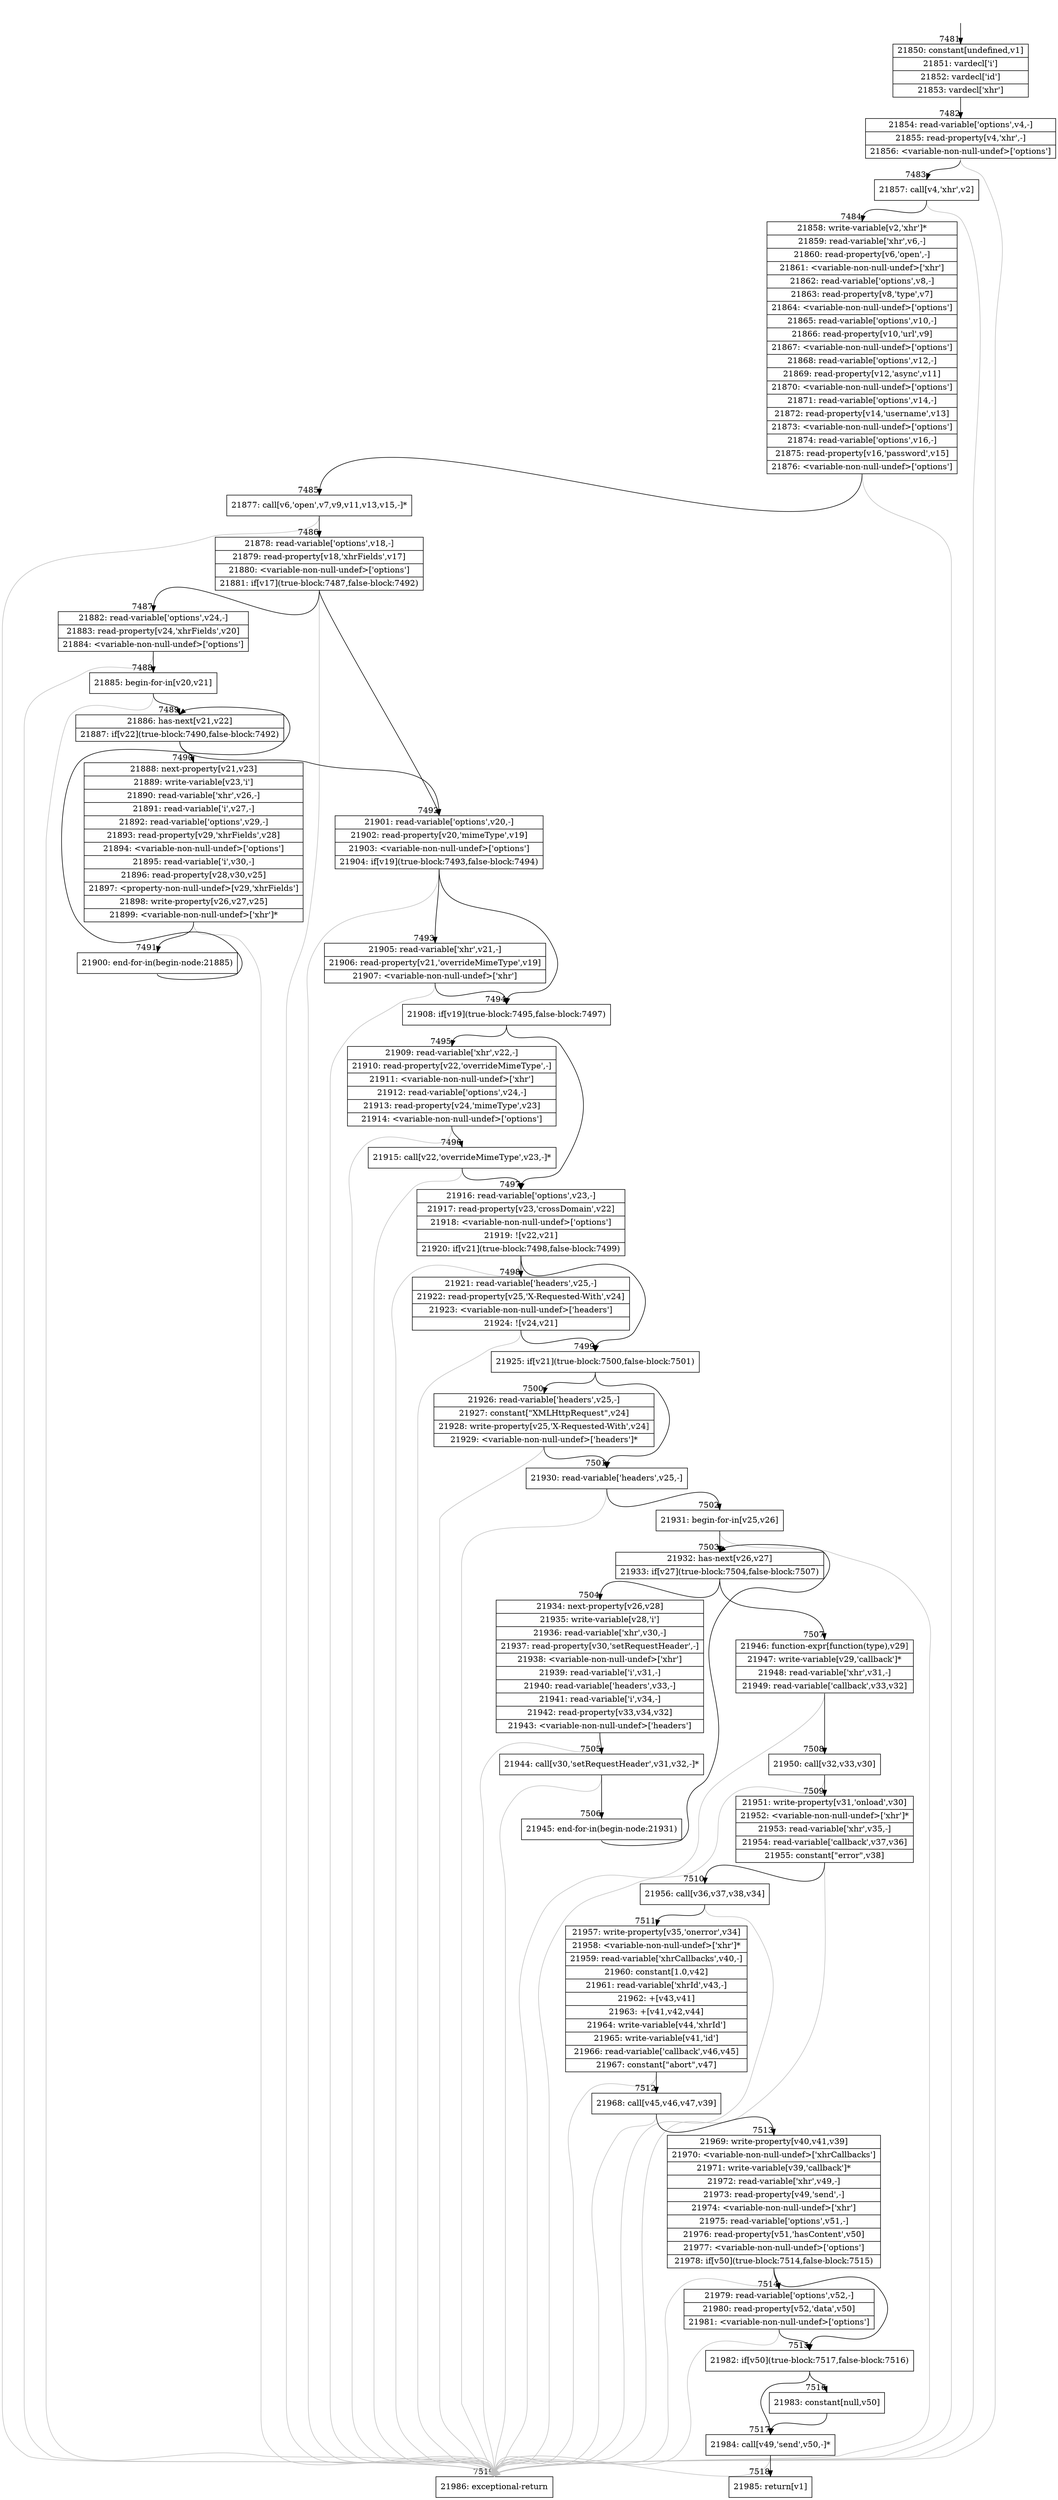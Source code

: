 digraph {
rankdir="TD"
BB_entry482[shape=none,label=""];
BB_entry482 -> BB7481 [tailport=s, headport=n, headlabel="    7481"]
BB7481 [shape=record label="{21850: constant[undefined,v1]|21851: vardecl['i']|21852: vardecl['id']|21853: vardecl['xhr']}" ] 
BB7481 -> BB7482 [tailport=s, headport=n, headlabel="      7482"]
BB7482 [shape=record label="{21854: read-variable['options',v4,-]|21855: read-property[v4,'xhr',-]|21856: \<variable-non-null-undef\>['options']}" ] 
BB7482 -> BB7483 [tailport=s, headport=n, headlabel="      7483"]
BB7482 -> BB7519 [tailport=s, headport=n, color=gray, headlabel="      7519"]
BB7483 [shape=record label="{21857: call[v4,'xhr',v2]}" ] 
BB7483 -> BB7484 [tailport=s, headport=n, headlabel="      7484"]
BB7483 -> BB7519 [tailport=s, headport=n, color=gray]
BB7484 [shape=record label="{21858: write-variable[v2,'xhr']*|21859: read-variable['xhr',v6,-]|21860: read-property[v6,'open',-]|21861: \<variable-non-null-undef\>['xhr']|21862: read-variable['options',v8,-]|21863: read-property[v8,'type',v7]|21864: \<variable-non-null-undef\>['options']|21865: read-variable['options',v10,-]|21866: read-property[v10,'url',v9]|21867: \<variable-non-null-undef\>['options']|21868: read-variable['options',v12,-]|21869: read-property[v12,'async',v11]|21870: \<variable-non-null-undef\>['options']|21871: read-variable['options',v14,-]|21872: read-property[v14,'username',v13]|21873: \<variable-non-null-undef\>['options']|21874: read-variable['options',v16,-]|21875: read-property[v16,'password',v15]|21876: \<variable-non-null-undef\>['options']}" ] 
BB7484 -> BB7485 [tailport=s, headport=n, headlabel="      7485"]
BB7484 -> BB7519 [tailport=s, headport=n, color=gray]
BB7485 [shape=record label="{21877: call[v6,'open',v7,v9,v11,v13,v15,-]*}" ] 
BB7485 -> BB7486 [tailport=s, headport=n, headlabel="      7486"]
BB7485 -> BB7519 [tailport=s, headport=n, color=gray]
BB7486 [shape=record label="{21878: read-variable['options',v18,-]|21879: read-property[v18,'xhrFields',v17]|21880: \<variable-non-null-undef\>['options']|21881: if[v17](true-block:7487,false-block:7492)}" ] 
BB7486 -> BB7487 [tailport=s, headport=n, headlabel="      7487"]
BB7486 -> BB7492 [tailport=s, headport=n, headlabel="      7492"]
BB7486 -> BB7519 [tailport=s, headport=n, color=gray]
BB7487 [shape=record label="{21882: read-variable['options',v24,-]|21883: read-property[v24,'xhrFields',v20]|21884: \<variable-non-null-undef\>['options']}" ] 
BB7487 -> BB7488 [tailport=s, headport=n, headlabel="      7488"]
BB7487 -> BB7519 [tailport=s, headport=n, color=gray]
BB7488 [shape=record label="{21885: begin-for-in[v20,v21]}" ] 
BB7488 -> BB7489 [tailport=s, headport=n, headlabel="      7489"]
BB7488 -> BB7519 [tailport=s, headport=n, color=gray]
BB7489 [shape=record label="{21886: has-next[v21,v22]|21887: if[v22](true-block:7490,false-block:7492)}" ] 
BB7489 -> BB7490 [tailport=s, headport=n, headlabel="      7490"]
BB7489 -> BB7492 [tailport=s, headport=n]
BB7490 [shape=record label="{21888: next-property[v21,v23]|21889: write-variable[v23,'i']|21890: read-variable['xhr',v26,-]|21891: read-variable['i',v27,-]|21892: read-variable['options',v29,-]|21893: read-property[v29,'xhrFields',v28]|21894: \<variable-non-null-undef\>['options']|21895: read-variable['i',v30,-]|21896: read-property[v28,v30,v25]|21897: \<property-non-null-undef\>[v29,'xhrFields']|21898: write-property[v26,v27,v25]|21899: \<variable-non-null-undef\>['xhr']*}" ] 
BB7490 -> BB7491 [tailport=s, headport=n, headlabel="      7491"]
BB7490 -> BB7519 [tailport=s, headport=n, color=gray]
BB7491 [shape=record label="{21900: end-for-in(begin-node:21885)}" ] 
BB7491 -> BB7489 [tailport=s, headport=n]
BB7492 [shape=record label="{21901: read-variable['options',v20,-]|21902: read-property[v20,'mimeType',v19]|21903: \<variable-non-null-undef\>['options']|21904: if[v19](true-block:7493,false-block:7494)}" ] 
BB7492 -> BB7494 [tailport=s, headport=n, headlabel="      7494"]
BB7492 -> BB7493 [tailport=s, headport=n, headlabel="      7493"]
BB7492 -> BB7519 [tailport=s, headport=n, color=gray]
BB7493 [shape=record label="{21905: read-variable['xhr',v21,-]|21906: read-property[v21,'overrideMimeType',v19]|21907: \<variable-non-null-undef\>['xhr']}" ] 
BB7493 -> BB7494 [tailport=s, headport=n]
BB7493 -> BB7519 [tailport=s, headport=n, color=gray]
BB7494 [shape=record label="{21908: if[v19](true-block:7495,false-block:7497)}" ] 
BB7494 -> BB7495 [tailport=s, headport=n, headlabel="      7495"]
BB7494 -> BB7497 [tailport=s, headport=n, headlabel="      7497"]
BB7495 [shape=record label="{21909: read-variable['xhr',v22,-]|21910: read-property[v22,'overrideMimeType',-]|21911: \<variable-non-null-undef\>['xhr']|21912: read-variable['options',v24,-]|21913: read-property[v24,'mimeType',v23]|21914: \<variable-non-null-undef\>['options']}" ] 
BB7495 -> BB7496 [tailport=s, headport=n, headlabel="      7496"]
BB7495 -> BB7519 [tailport=s, headport=n, color=gray]
BB7496 [shape=record label="{21915: call[v22,'overrideMimeType',v23,-]*}" ] 
BB7496 -> BB7497 [tailport=s, headport=n]
BB7496 -> BB7519 [tailport=s, headport=n, color=gray]
BB7497 [shape=record label="{21916: read-variable['options',v23,-]|21917: read-property[v23,'crossDomain',v22]|21918: \<variable-non-null-undef\>['options']|21919: ![v22,v21]|21920: if[v21](true-block:7498,false-block:7499)}" ] 
BB7497 -> BB7499 [tailport=s, headport=n, headlabel="      7499"]
BB7497 -> BB7498 [tailport=s, headport=n, headlabel="      7498"]
BB7497 -> BB7519 [tailport=s, headport=n, color=gray]
BB7498 [shape=record label="{21921: read-variable['headers',v25,-]|21922: read-property[v25,'X-Requested-With',v24]|21923: \<variable-non-null-undef\>['headers']|21924: ![v24,v21]}" ] 
BB7498 -> BB7499 [tailport=s, headport=n]
BB7498 -> BB7519 [tailport=s, headport=n, color=gray]
BB7499 [shape=record label="{21925: if[v21](true-block:7500,false-block:7501)}" ] 
BB7499 -> BB7500 [tailport=s, headport=n, headlabel="      7500"]
BB7499 -> BB7501 [tailport=s, headport=n, headlabel="      7501"]
BB7500 [shape=record label="{21926: read-variable['headers',v25,-]|21927: constant[\"XMLHttpRequest\",v24]|21928: write-property[v25,'X-Requested-With',v24]|21929: \<variable-non-null-undef\>['headers']*}" ] 
BB7500 -> BB7501 [tailport=s, headport=n]
BB7500 -> BB7519 [tailport=s, headport=n, color=gray]
BB7501 [shape=record label="{21930: read-variable['headers',v25,-]}" ] 
BB7501 -> BB7502 [tailport=s, headport=n, headlabel="      7502"]
BB7501 -> BB7519 [tailport=s, headport=n, color=gray]
BB7502 [shape=record label="{21931: begin-for-in[v25,v26]}" ] 
BB7502 -> BB7503 [tailport=s, headport=n, headlabel="      7503"]
BB7502 -> BB7519 [tailport=s, headport=n, color=gray]
BB7503 [shape=record label="{21932: has-next[v26,v27]|21933: if[v27](true-block:7504,false-block:7507)}" ] 
BB7503 -> BB7504 [tailport=s, headport=n, headlabel="      7504"]
BB7503 -> BB7507 [tailport=s, headport=n, headlabel="      7507"]
BB7504 [shape=record label="{21934: next-property[v26,v28]|21935: write-variable[v28,'i']|21936: read-variable['xhr',v30,-]|21937: read-property[v30,'setRequestHeader',-]|21938: \<variable-non-null-undef\>['xhr']|21939: read-variable['i',v31,-]|21940: read-variable['headers',v33,-]|21941: read-variable['i',v34,-]|21942: read-property[v33,v34,v32]|21943: \<variable-non-null-undef\>['headers']}" ] 
BB7504 -> BB7505 [tailport=s, headport=n, headlabel="      7505"]
BB7504 -> BB7519 [tailport=s, headport=n, color=gray]
BB7505 [shape=record label="{21944: call[v30,'setRequestHeader',v31,v32,-]*}" ] 
BB7505 -> BB7506 [tailport=s, headport=n, headlabel="      7506"]
BB7505 -> BB7519 [tailport=s, headport=n, color=gray]
BB7506 [shape=record label="{21945: end-for-in(begin-node:21931)}" ] 
BB7506 -> BB7503 [tailport=s, headport=n]
BB7507 [shape=record label="{21946: function-expr[function(type),v29]|21947: write-variable[v29,'callback']*|21948: read-variable['xhr',v31,-]|21949: read-variable['callback',v33,v32]}" ] 
BB7507 -> BB7508 [tailport=s, headport=n, headlabel="      7508"]
BB7507 -> BB7519 [tailport=s, headport=n, color=gray]
BB7508 [shape=record label="{21950: call[v32,v33,v30]}" ] 
BB7508 -> BB7509 [tailport=s, headport=n, headlabel="      7509"]
BB7508 -> BB7519 [tailport=s, headport=n, color=gray]
BB7509 [shape=record label="{21951: write-property[v31,'onload',v30]|21952: \<variable-non-null-undef\>['xhr']*|21953: read-variable['xhr',v35,-]|21954: read-variable['callback',v37,v36]|21955: constant[\"error\",v38]}" ] 
BB7509 -> BB7510 [tailport=s, headport=n, headlabel="      7510"]
BB7509 -> BB7519 [tailport=s, headport=n, color=gray]
BB7510 [shape=record label="{21956: call[v36,v37,v38,v34]}" ] 
BB7510 -> BB7511 [tailport=s, headport=n, headlabel="      7511"]
BB7510 -> BB7519 [tailport=s, headport=n, color=gray]
BB7511 [shape=record label="{21957: write-property[v35,'onerror',v34]|21958: \<variable-non-null-undef\>['xhr']*|21959: read-variable['xhrCallbacks',v40,-]|21960: constant[1.0,v42]|21961: read-variable['xhrId',v43,-]|21962: +[v43,v41]|21963: +[v41,v42,v44]|21964: write-variable[v44,'xhrId']|21965: write-variable[v41,'id']|21966: read-variable['callback',v46,v45]|21967: constant[\"abort\",v47]}" ] 
BB7511 -> BB7512 [tailport=s, headport=n, headlabel="      7512"]
BB7511 -> BB7519 [tailport=s, headport=n, color=gray]
BB7512 [shape=record label="{21968: call[v45,v46,v47,v39]}" ] 
BB7512 -> BB7513 [tailport=s, headport=n, headlabel="      7513"]
BB7512 -> BB7519 [tailport=s, headport=n, color=gray]
BB7513 [shape=record label="{21969: write-property[v40,v41,v39]|21970: \<variable-non-null-undef\>['xhrCallbacks']|21971: write-variable[v39,'callback']*|21972: read-variable['xhr',v49,-]|21973: read-property[v49,'send',-]|21974: \<variable-non-null-undef\>['xhr']|21975: read-variable['options',v51,-]|21976: read-property[v51,'hasContent',v50]|21977: \<variable-non-null-undef\>['options']|21978: if[v50](true-block:7514,false-block:7515)}" ] 
BB7513 -> BB7515 [tailport=s, headport=n, headlabel="      7515"]
BB7513 -> BB7514 [tailport=s, headport=n, headlabel="      7514"]
BB7513 -> BB7519 [tailport=s, headport=n, color=gray]
BB7514 [shape=record label="{21979: read-variable['options',v52,-]|21980: read-property[v52,'data',v50]|21981: \<variable-non-null-undef\>['options']}" ] 
BB7514 -> BB7515 [tailport=s, headport=n]
BB7514 -> BB7519 [tailport=s, headport=n, color=gray]
BB7515 [shape=record label="{21982: if[v50](true-block:7517,false-block:7516)}" ] 
BB7515 -> BB7517 [tailport=s, headport=n, headlabel="      7517"]
BB7515 -> BB7516 [tailport=s, headport=n, headlabel="      7516"]
BB7516 [shape=record label="{21983: constant[null,v50]}" ] 
BB7516 -> BB7517 [tailport=s, headport=n]
BB7517 [shape=record label="{21984: call[v49,'send',v50,-]*}" ] 
BB7517 -> BB7518 [tailport=s, headport=n, headlabel="      7518"]
BB7517 -> BB7519 [tailport=s, headport=n, color=gray]
BB7518 [shape=record label="{21985: return[v1]}" ] 
BB7519 [shape=record label="{21986: exceptional-return}" ] 
}
